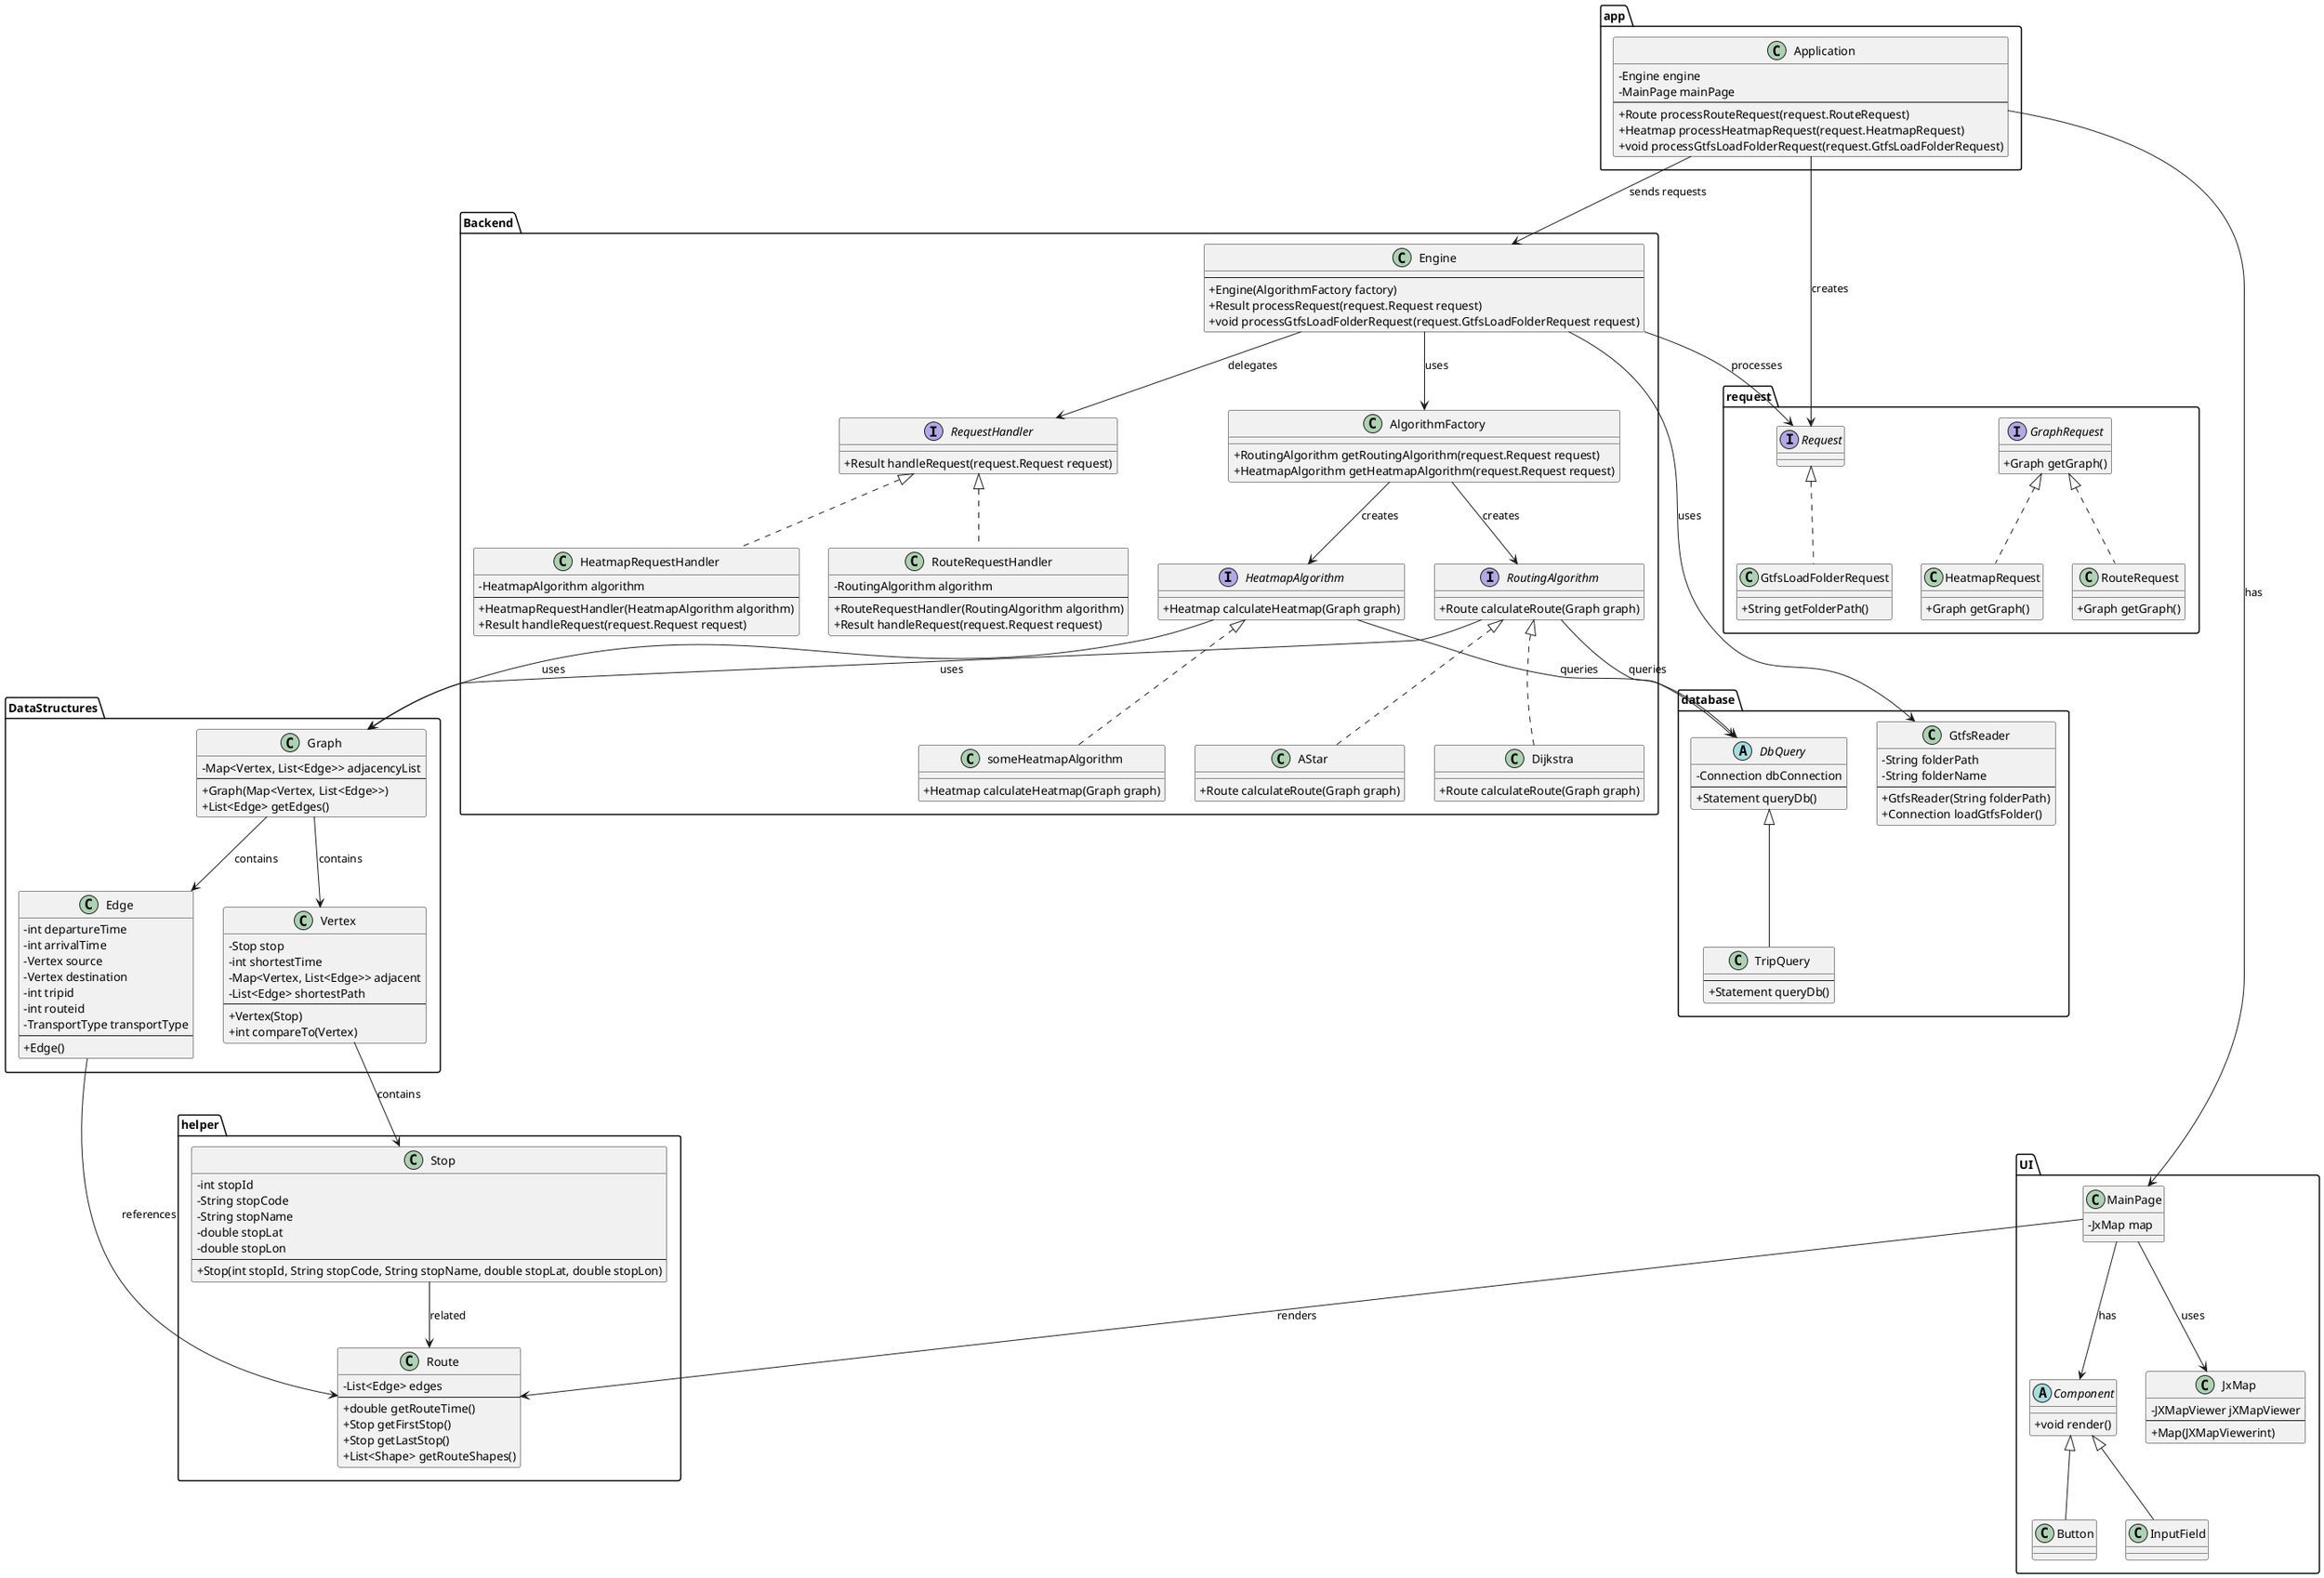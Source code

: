 @startuml
skinparam classAttributeIconSize 0

' Package: app
package "app" {
    class Application {
        - Engine engine
        - MainPage mainPage
        --
        + Route processRouteRequest(request.RouteRequest)
        + Heatmap processHeatmapRequest(request.HeatmapRequest)
        + void processGtfsLoadFolderRequest(request.GtfsLoadFolderRequest)
    }
}

' Package: request
package "request" {
    interface GraphRequest {
        + Graph getGraph()
    }

    class RouteRequest implements GraphRequest {
        + Graph getGraph()
    }

    class HeatmapRequest implements GraphRequest {
        + Graph getGraph()
    }

    class GtfsLoadFolderRequest implements Request {
        + String getFolderPath()
    }
}

' Package: Backend
package "Backend" {
    class Engine {
        --
        + Engine(AlgorithmFactory factory)
        + Result processRequest(request.Request request)
        + void processGtfsLoadFolderRequest(request.GtfsLoadFolderRequest request)
    }

    interface RequestHandler {
        + Result handleRequest(request.Request request)
    }

    class RouteRequestHandler implements RequestHandler {
        - RoutingAlgorithm algorithm
        --
        + RouteRequestHandler(RoutingAlgorithm algorithm)
        + Result handleRequest(request.Request request)
    }

    class HeatmapRequestHandler implements RequestHandler {
        - HeatmapAlgorithm algorithm
        --
        + HeatmapRequestHandler(HeatmapAlgorithm algorithm)
        + Result handleRequest(request.Request request)
    }

    interface RoutingAlgorithm {
        + Route calculateRoute(Graph graph)
    }

    interface HeatmapAlgorithm {
        + Heatmap calculateHeatmap(Graph graph)
    }

    class AStar implements RoutingAlgorithm {
        + Route calculateRoute(Graph graph)
    }

    class Dijkstra implements RoutingAlgorithm {
        + Route calculateRoute(Graph graph)
    }

    class someHeatmapAlgorithm implements HeatmapAlgorithm {
        + Heatmap calculateHeatmap(Graph graph)
    }

    class AlgorithmFactory {
        + RoutingAlgorithm getRoutingAlgorithm(request.Request request)
        + HeatmapAlgorithm getHeatmapAlgorithm(request.Request request)
    }
}

' Package: database
package "database" {
    class GtfsReader {
        - String folderPath
        - String folderName
        --
        + GtfsReader(String folderPath)
        + Connection loadGtfsFolder()
    }

    abstract DbQuery {
        - Connection dbConnection
        --
        + Statement queryDb()
    }

    class TripQuery extends DbQuery {
        --
        + Statement queryDb()
    }
}

' Package: DataStructures
package "DataStructures" {

    class Vertex {
        - Stop stop
        - int shortestTime
        - Map<Vertex, List<Edge>> adjacent
        - List<Edge> shortestPath
        --
        + Vertex(Stop)
        + int compareTo(Vertex)
    }

    class Edge {
        - int departureTime
        - int arrivalTime
        - Vertex source
        - Vertex destination
        - int tripid
        - int routeid
        - TransportType transportType
        --
        + Edge()
    }

    class Graph {
        - Map<Vertex, List<Edge>> adjacencyList
        --
        + Graph(Map<Vertex, List<Edge>>)
        + List<Edge> getEdges()
    }
}

' Package: helper
package "helper" {
    class Stop {
        - int stopId
        - String stopCode
        - String stopName
        - double stopLat
        - double stopLon
        --
        + Stop(int stopId, String stopCode, String stopName, double stopLat, double stopLon)
    }

    class Route {
        - List<Edge> edges
        --
        + double getRouteTime()
        + Stop getFirstStop()
        + Stop getLastStop()
        + List<Shape> getRouteShapes()
    }
}

' Package: UI
package "UI" {
    class JxMap {
        - JXMapViewer jXMapViewer
        --
        + Map(JXMapViewerint)
    }

    class MainPage {
        - JxMap map
    }

    abstract Component {
        + void render()
    }

    class Button extends Component {

    }

    class InputField extends Component {

    }
}

' Updated Relationships
Application --> Engine : sends requests
Application --> request.Request : creates
Engine --> request.Request : processes
Engine --> GtfsReader : uses
Engine --> AlgorithmFactory : uses
Engine --> RequestHandler : delegates
AlgorithmFactory --> RoutingAlgorithm : creates
AlgorithmFactory --> HeatmapAlgorithm : creates
RoutingAlgorithm --> DbQuery : queries
HeatmapAlgorithm --> DbQuery : queries
Graph --> Edge : contains
Graph --> Vertex : contains
RoutingAlgorithm --> Graph : uses
HeatmapAlgorithm --> Graph : uses
Vertex --> helper.Stop : contains
Edge --> helper.Route : references
helper.Stop --> helper.Route : related
Application --> MainPage : has
MainPage --> JxMap : uses
MainPage --> Component : has
MainPage --> helper.Route : renders

@enduml